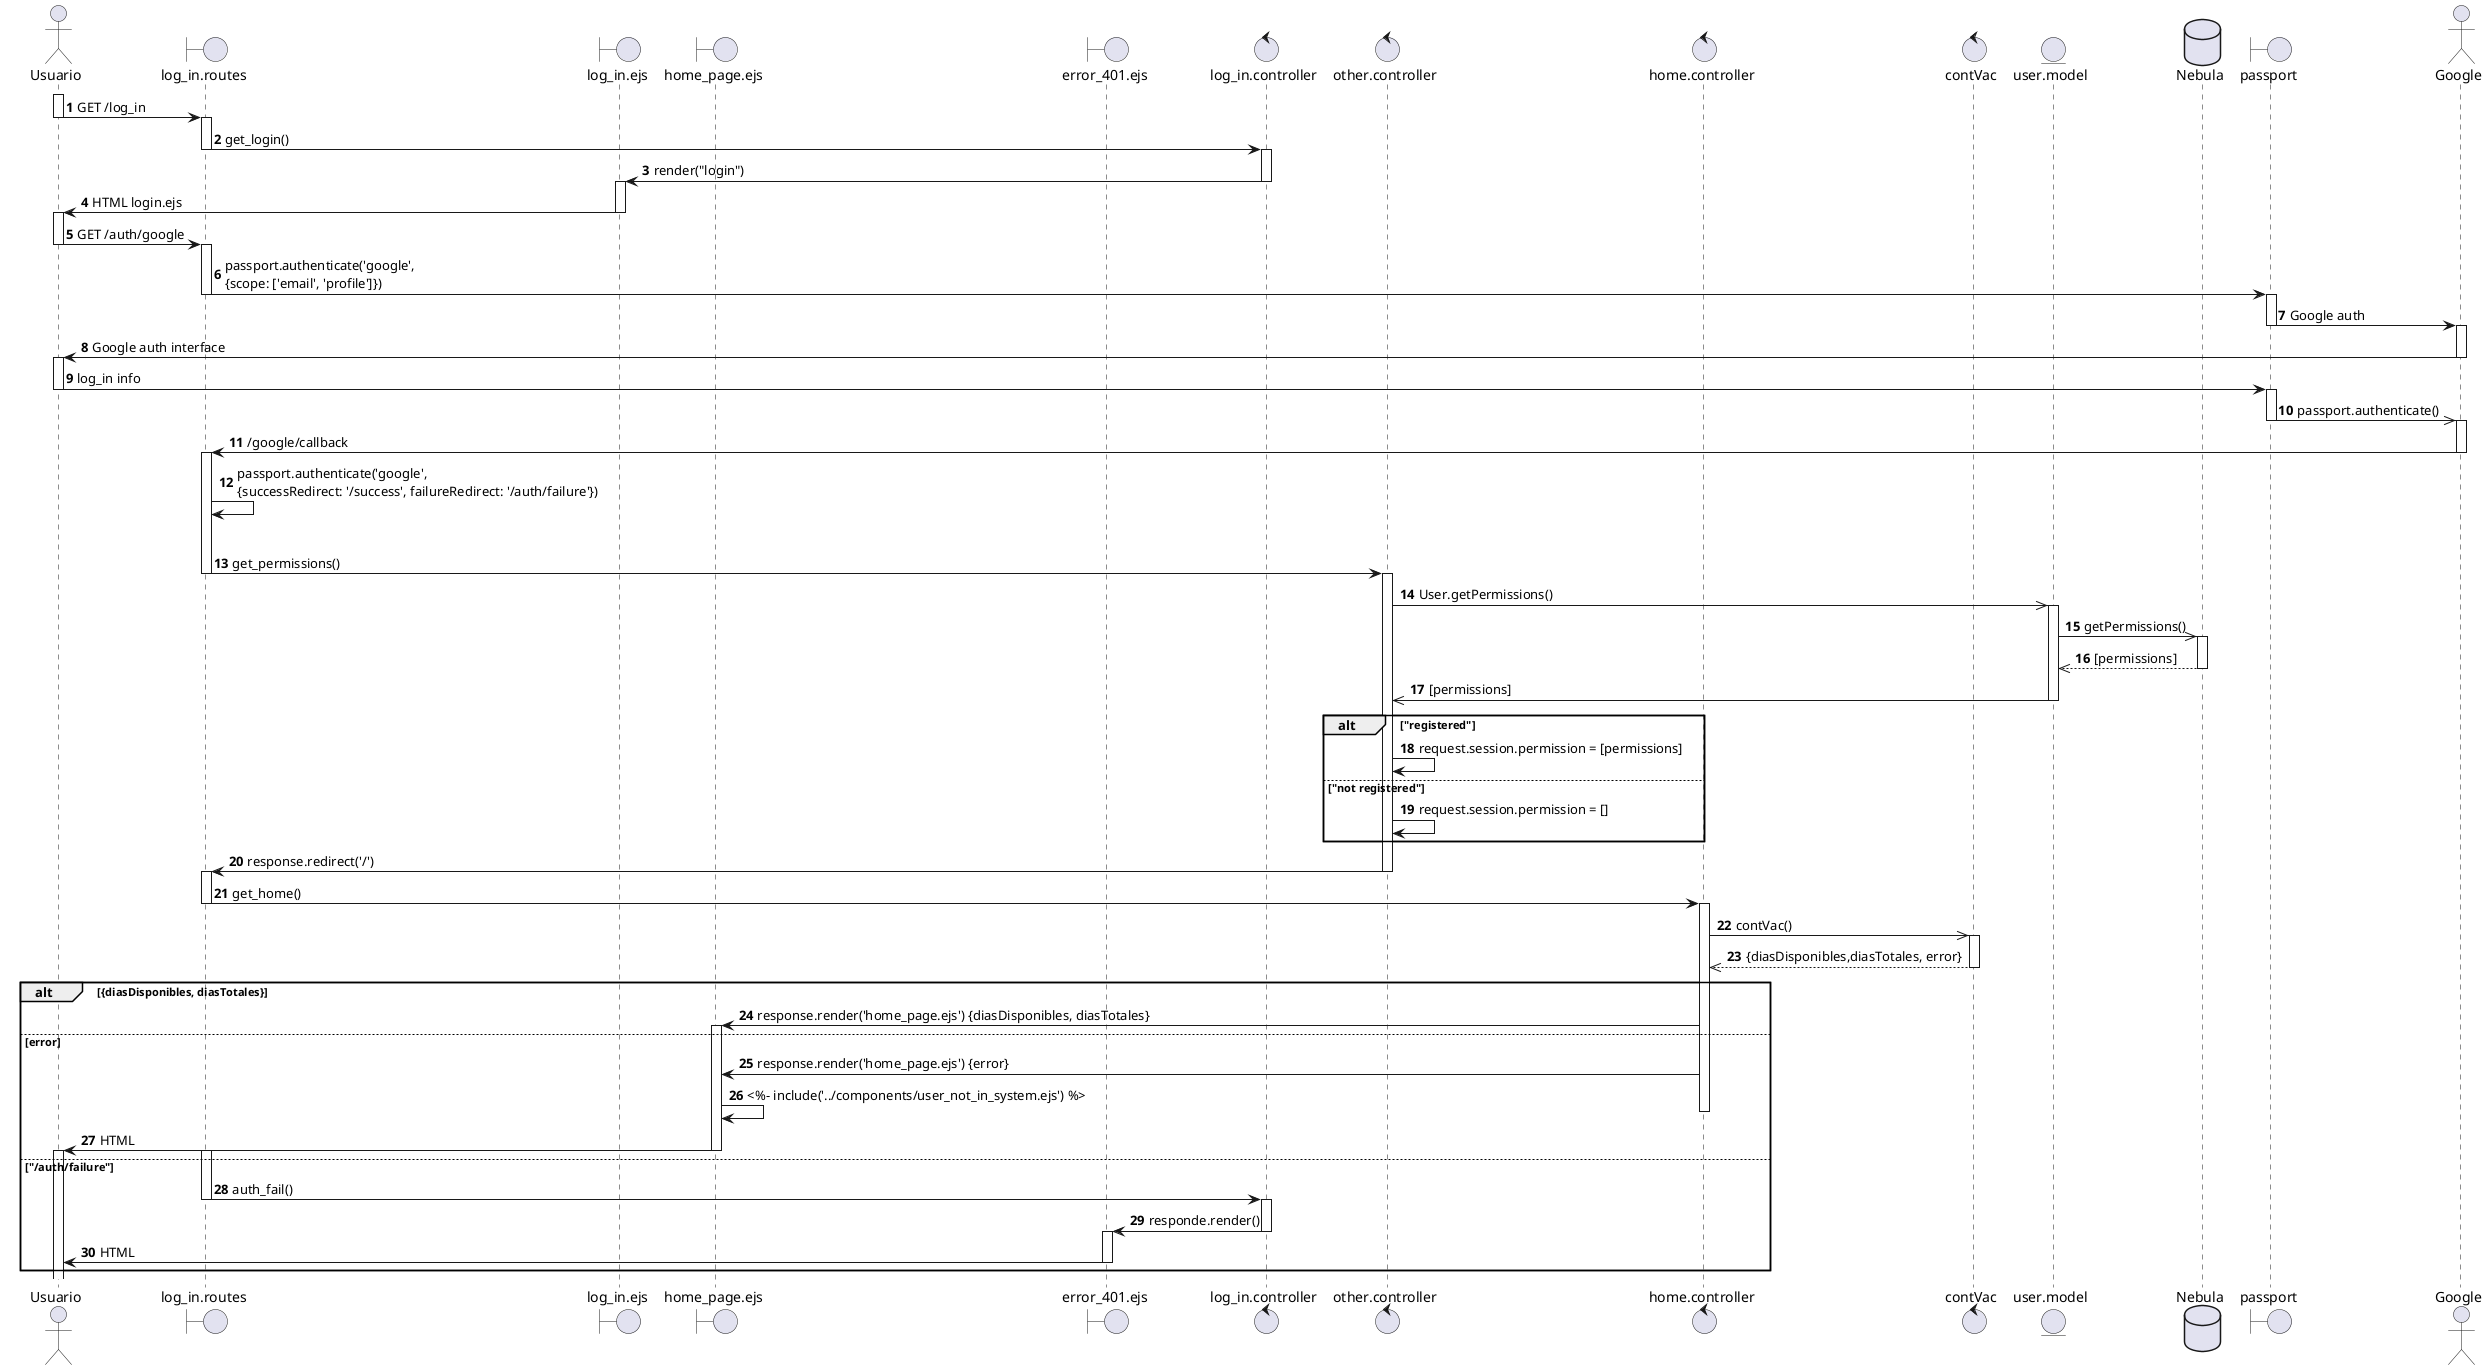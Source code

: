 @startuml Prueba
autonumber
actor Usuario as u
boundary log_in.routes as lgr
boundary log_in.ejs as lge
boundary home_page.ejs as h
boundary error_401.ejs as 401
control log_in.controller as lgc
control other.controller as oc
control home.controller as hc
control contVac as cV
entity user.model as um
database Nebula as db
boundary passport
actor Google

activate u
u -> lgr : GET /log_in
deactivate u

activate lgr
lgr -> lgc : get_login()
deactivate lgr
activate lgc
lgc -> lge : render("login")
deactivate lgc
activate lge
lge -> u : HTML login.ejs
deactivate lge 

activate u
u -> lgr : GET /auth/google 
deactivate u

activate lgr
lgr -> passport : passport.authenticate('google', \n{scope: ['email', 'profile']})
deactivate lgr
activate passport
passport -> Google : Google auth
deactivate passport
activate Google
Google -> u : Google auth interface
deactivate Google
activate u
u -> passport : log_in info
deactivate u
activate passport
passport ->> Google : passport.authenticate()
deactivate passport
activate Google
Google -> lgr : /google/callback
deactivate Google
activate lgr
lgr -> lgr : passport.authenticate('google', \n{successRedirect: '/success', failureRedirect: '/auth/failure'})
alt "/success"
  lgr -> oc : get_permissions()
  deactivate lgr
  activate oc
  oc ->> um : User.getPermissions()
  activate um
  um ->> db : getPermissions()
  activate db
  db -->> um : [permissions]
  deactivate db
  um ->> oc : [permissions]
  deactivate um
  alt "registered"
    oc -> oc : request.session.permission = [permissions]
  else "not registered"
    oc -> oc : request.session.permission = []
  end
  oc -> lgr : response.redirect('/')
  deactivate oc
  activate lgr 
  lgr -> hc : get_home()
  deactivate lgr
  activate hc
  hc ->> cV : contVac()
  activate cV
  cV -->> hc : {diasDisponibles,diasTotales, error}
  deactivate cV
  alt {diasDisponibles, diasTotales}
    hc -> h : response.render('home_page.ejs') {diasDisponibles, diasTotales}
    activate h
  else error
    hc -> h : response.render('home_page.ejs') {error}
    h -> h : <%- include('../components/user_not_in_system.ejs') %>
  deactivate hc
  
  h -> u : HTML
  deactivate h
  activate u
else "/auth/failure"
  activate lgr
  lgr -> lgc : auth_fail()
  deactivate lgr
  activate lgc
  lgc -> 401 : responde.render()
  deactivate lgc
  activate 401
  401 -> u : HTML
  deactivate 401
end

@enduml